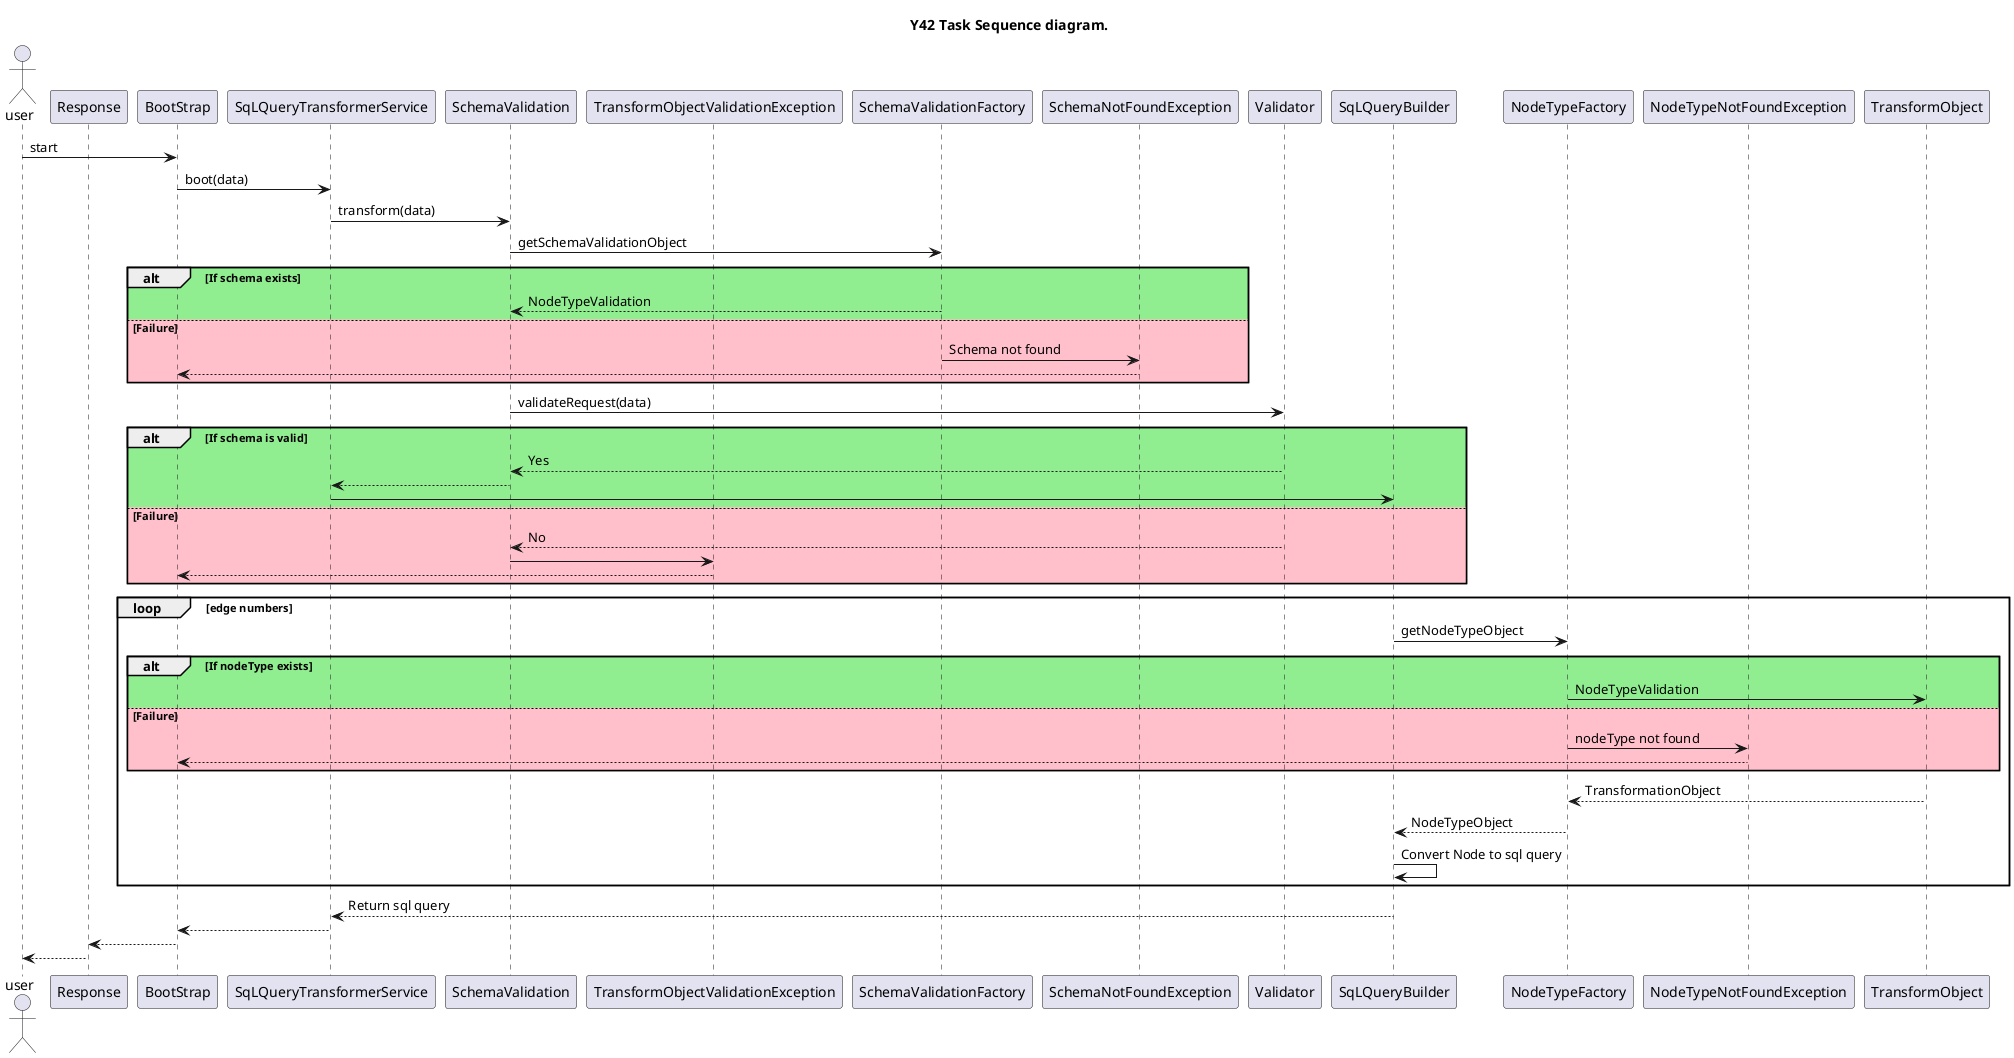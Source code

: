 @startuml
title Y42 Task Sequence diagram.

'participant "index" as i
actor user

participant "Response" as res
participant "BootStrap" as bs
participant "SqLQueryTransformerService" as sqts
participant "SchemaValidation" as sv
participant "TransformObjectValidationException" as tfove

participant "SchemaValidationFactory" as svf
participant "SchemaNotFoundException" as snfe

participant "Validator" as va
participant "SqLQueryBuilder" as sqb
participant "NodeTypeFactory" as ntf
participant "NodeTypeNotFoundException" as ntnfe
participant "TransformObject" as tfo

user -> bs: start
bs -> sqts: boot(data)
sqts -> sv: transform(data)
sv -> svf: getSchemaValidationObject
alt #lightGreen If schema exists
    svf --> sv: NodeTypeValidation
else #Pink Failure
    svf -> snfe: Schema not found
    snfe --> bs
end

sv -> va: validateRequest(data)
alt #lightGreen If schema is valid
    va --> sv: Yes
    sv --> sqts
    sqts -> sqb
else #Pink Failure
    va --> sv: No
    sv -> tfove
    tfove --> bs
end
loop edge numbers
    sqb -> ntf: getNodeTypeObject
    alt #lightGreen If nodeType exists
        ntf -> tfo: NodeTypeValidation
    else #Pink Failure
        ntf -> ntnfe: nodeType not found
        ntnfe --> bs
    end
    tfo --> ntf: TransformationObject
    ntf --> sqb: NodeTypeObject
    sqb -> sqb: Convert Node to sql query
end
sqb --> sqts: Return sql query
sqts --> bs
bs --> res
res --> user
@enduml